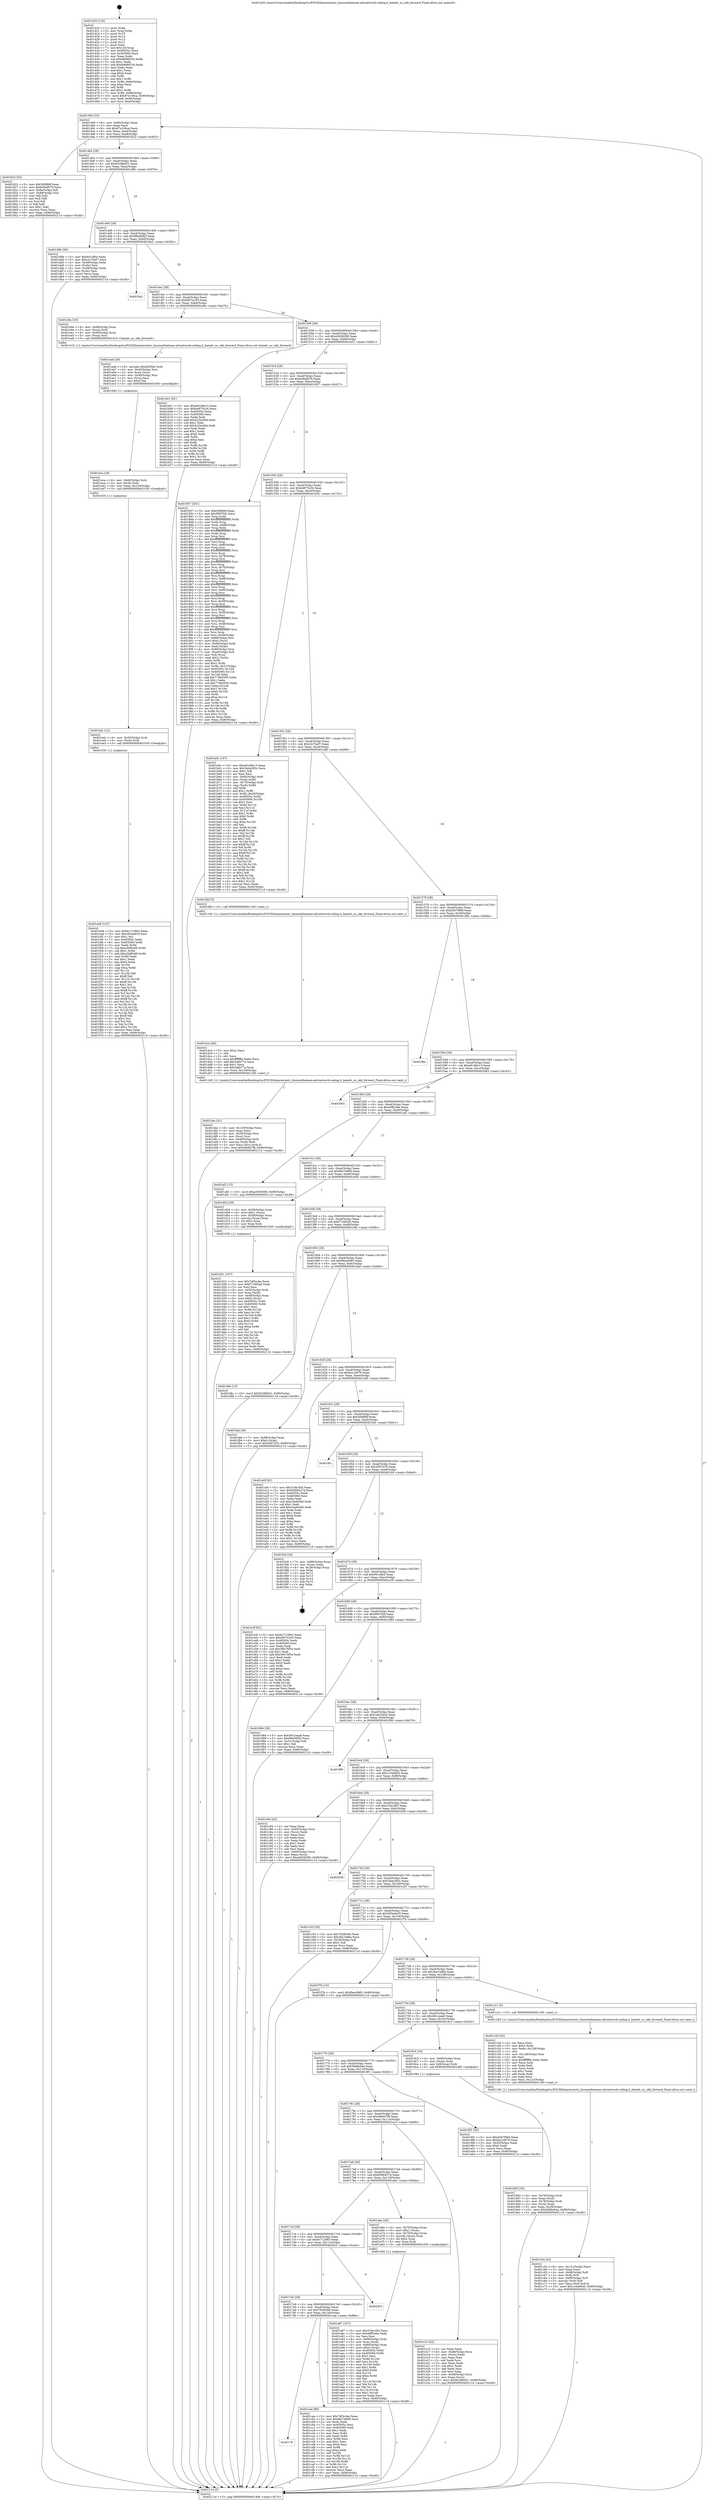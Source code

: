 digraph "0x401420" {
  label = "0x401420 (/mnt/c/Users/mathe/Desktop/tcc/POCII/binaries/extr_linuxnetbatman-advnetwork-coding.h_batadv_nc_skb_forward_Final-ollvm.out::main(0))"
  labelloc = "t"
  node[shape=record]

  Entry [label="",width=0.3,height=0.3,shape=circle,fillcolor=black,style=filled]
  "0x401494" [label="{
     0x401494 [32]\l
     | [instrs]\l
     &nbsp;&nbsp;0x401494 \<+6\>: mov -0x90(%rbp),%eax\l
     &nbsp;&nbsp;0x40149a \<+2\>: mov %eax,%ecx\l
     &nbsp;&nbsp;0x40149c \<+6\>: sub $0x87e10bca,%ecx\l
     &nbsp;&nbsp;0x4014a2 \<+6\>: mov %eax,-0xa4(%rbp)\l
     &nbsp;&nbsp;0x4014a8 \<+6\>: mov %ecx,-0xa8(%rbp)\l
     &nbsp;&nbsp;0x4014ae \<+6\>: je 0000000000401822 \<main+0x402\>\l
  }"]
  "0x401822" [label="{
     0x401822 [53]\l
     | [instrs]\l
     &nbsp;&nbsp;0x401822 \<+5\>: mov $0x30fd89f,%eax\l
     &nbsp;&nbsp;0x401827 \<+5\>: mov $0xb06af079,%ecx\l
     &nbsp;&nbsp;0x40182c \<+6\>: mov -0x8a(%rbp),%dl\l
     &nbsp;&nbsp;0x401832 \<+7\>: mov -0x89(%rbp),%sil\l
     &nbsp;&nbsp;0x401839 \<+3\>: mov %dl,%dil\l
     &nbsp;&nbsp;0x40183c \<+3\>: and %sil,%dil\l
     &nbsp;&nbsp;0x40183f \<+3\>: xor %sil,%dl\l
     &nbsp;&nbsp;0x401842 \<+3\>: or %dl,%dil\l
     &nbsp;&nbsp;0x401845 \<+4\>: test $0x1,%dil\l
     &nbsp;&nbsp;0x401849 \<+3\>: cmovne %ecx,%eax\l
     &nbsp;&nbsp;0x40184c \<+6\>: mov %eax,-0x90(%rbp)\l
     &nbsp;&nbsp;0x401852 \<+5\>: jmp 000000000040211d \<main+0xcfd\>\l
  }"]
  "0x4014b4" [label="{
     0x4014b4 [28]\l
     | [instrs]\l
     &nbsp;&nbsp;0x4014b4 \<+5\>: jmp 00000000004014b9 \<main+0x99\>\l
     &nbsp;&nbsp;0x4014b9 \<+6\>: mov -0xa4(%rbp),%eax\l
     &nbsp;&nbsp;0x4014bf \<+5\>: sub $0x92288d51,%eax\l
     &nbsp;&nbsp;0x4014c4 \<+6\>: mov %eax,-0xac(%rbp)\l
     &nbsp;&nbsp;0x4014ca \<+6\>: je 0000000000401d9b \<main+0x97b\>\l
  }"]
  "0x40211d" [label="{
     0x40211d [5]\l
     | [instrs]\l
     &nbsp;&nbsp;0x40211d \<+5\>: jmp 0000000000401494 \<main+0x74\>\l
  }"]
  "0x401420" [label="{
     0x401420 [116]\l
     | [instrs]\l
     &nbsp;&nbsp;0x401420 \<+1\>: push %rbp\l
     &nbsp;&nbsp;0x401421 \<+3\>: mov %rsp,%rbp\l
     &nbsp;&nbsp;0x401424 \<+2\>: push %r15\l
     &nbsp;&nbsp;0x401426 \<+2\>: push %r14\l
     &nbsp;&nbsp;0x401428 \<+2\>: push %r13\l
     &nbsp;&nbsp;0x40142a \<+2\>: push %r12\l
     &nbsp;&nbsp;0x40142c \<+1\>: push %rbx\l
     &nbsp;&nbsp;0x40142d \<+7\>: sub $0x128,%rsp\l
     &nbsp;&nbsp;0x401434 \<+7\>: mov 0x40505c,%eax\l
     &nbsp;&nbsp;0x40143b \<+7\>: mov 0x405060,%ecx\l
     &nbsp;&nbsp;0x401442 \<+2\>: mov %eax,%edx\l
     &nbsp;&nbsp;0x401444 \<+6\>: sub $0x94686534,%edx\l
     &nbsp;&nbsp;0x40144a \<+3\>: sub $0x1,%edx\l
     &nbsp;&nbsp;0x40144d \<+6\>: add $0x94686534,%edx\l
     &nbsp;&nbsp;0x401453 \<+3\>: imul %edx,%eax\l
     &nbsp;&nbsp;0x401456 \<+3\>: and $0x1,%eax\l
     &nbsp;&nbsp;0x401459 \<+3\>: cmp $0x0,%eax\l
     &nbsp;&nbsp;0x40145c \<+4\>: sete %r8b\l
     &nbsp;&nbsp;0x401460 \<+4\>: and $0x1,%r8b\l
     &nbsp;&nbsp;0x401464 \<+7\>: mov %r8b,-0x8a(%rbp)\l
     &nbsp;&nbsp;0x40146b \<+3\>: cmp $0xa,%ecx\l
     &nbsp;&nbsp;0x40146e \<+4\>: setl %r8b\l
     &nbsp;&nbsp;0x401472 \<+4\>: and $0x1,%r8b\l
     &nbsp;&nbsp;0x401476 \<+7\>: mov %r8b,-0x89(%rbp)\l
     &nbsp;&nbsp;0x40147d \<+10\>: movl $0x87e10bca,-0x90(%rbp)\l
     &nbsp;&nbsp;0x401487 \<+6\>: mov %edi,-0x94(%rbp)\l
     &nbsp;&nbsp;0x40148d \<+7\>: mov %rsi,-0xa0(%rbp)\l
  }"]
  Exit [label="",width=0.3,height=0.3,shape=circle,fillcolor=black,style=filled,peripheries=2]
  "0x401d9b" [label="{
     0x401d9b [36]\l
     | [instrs]\l
     &nbsp;&nbsp;0x401d9b \<+5\>: mov $0x941dfb4,%eax\l
     &nbsp;&nbsp;0x401da0 \<+5\>: mov $0xc2c7bef7,%ecx\l
     &nbsp;&nbsp;0x401da5 \<+4\>: mov -0x48(%rbp),%rdx\l
     &nbsp;&nbsp;0x401da9 \<+2\>: mov (%rdx),%esi\l
     &nbsp;&nbsp;0x401dab \<+4\>: mov -0x58(%rbp),%rdx\l
     &nbsp;&nbsp;0x401daf \<+2\>: cmp (%rdx),%esi\l
     &nbsp;&nbsp;0x401db1 \<+3\>: cmovl %ecx,%eax\l
     &nbsp;&nbsp;0x401db4 \<+6\>: mov %eax,-0x90(%rbp)\l
     &nbsp;&nbsp;0x401dba \<+5\>: jmp 000000000040211d \<main+0xcfd\>\l
  }"]
  "0x4014d0" [label="{
     0x4014d0 [28]\l
     | [instrs]\l
     &nbsp;&nbsp;0x4014d0 \<+5\>: jmp 00000000004014d5 \<main+0xb5\>\l
     &nbsp;&nbsp;0x4014d5 \<+6\>: mov -0xa4(%rbp),%eax\l
     &nbsp;&nbsp;0x4014db \<+5\>: sub $0x98e00fd3,%eax\l
     &nbsp;&nbsp;0x4014e0 \<+6\>: mov %eax,-0xb0(%rbp)\l
     &nbsp;&nbsp;0x4014e6 \<+6\>: je 00000000004019a2 \<main+0x582\>\l
  }"]
  "0x401ee8" [label="{
     0x401ee8 [147]\l
     | [instrs]\l
     &nbsp;&nbsp;0x401ee8 \<+5\>: mov $0x6c712863,%eax\l
     &nbsp;&nbsp;0x401eed \<+5\>: mov $0x363ade35,%esi\l
     &nbsp;&nbsp;0x401ef2 \<+2\>: mov $0x1,%cl\l
     &nbsp;&nbsp;0x401ef4 \<+7\>: mov 0x40505c,%edx\l
     &nbsp;&nbsp;0x401efb \<+8\>: mov 0x405060,%r8d\l
     &nbsp;&nbsp;0x401f03 \<+3\>: mov %edx,%r9d\l
     &nbsp;&nbsp;0x401f06 \<+7\>: sub $0xa5bf6c66,%r9d\l
     &nbsp;&nbsp;0x401f0d \<+4\>: sub $0x1,%r9d\l
     &nbsp;&nbsp;0x401f11 \<+7\>: add $0xa5bf6c66,%r9d\l
     &nbsp;&nbsp;0x401f18 \<+4\>: imul %r9d,%edx\l
     &nbsp;&nbsp;0x401f1c \<+3\>: and $0x1,%edx\l
     &nbsp;&nbsp;0x401f1f \<+3\>: cmp $0x0,%edx\l
     &nbsp;&nbsp;0x401f22 \<+4\>: sete %r10b\l
     &nbsp;&nbsp;0x401f26 \<+4\>: cmp $0xa,%r8d\l
     &nbsp;&nbsp;0x401f2a \<+4\>: setl %r11b\l
     &nbsp;&nbsp;0x401f2e \<+3\>: mov %r10b,%bl\l
     &nbsp;&nbsp;0x401f31 \<+3\>: xor $0xff,%bl\l
     &nbsp;&nbsp;0x401f34 \<+3\>: mov %r11b,%r14b\l
     &nbsp;&nbsp;0x401f37 \<+4\>: xor $0xff,%r14b\l
     &nbsp;&nbsp;0x401f3b \<+3\>: xor $0x1,%cl\l
     &nbsp;&nbsp;0x401f3e \<+3\>: mov %bl,%r15b\l
     &nbsp;&nbsp;0x401f41 \<+4\>: and $0xff,%r15b\l
     &nbsp;&nbsp;0x401f45 \<+3\>: and %cl,%r10b\l
     &nbsp;&nbsp;0x401f48 \<+3\>: mov %r14b,%r12b\l
     &nbsp;&nbsp;0x401f4b \<+4\>: and $0xff,%r12b\l
     &nbsp;&nbsp;0x401f4f \<+3\>: and %cl,%r11b\l
     &nbsp;&nbsp;0x401f52 \<+3\>: or %r10b,%r15b\l
     &nbsp;&nbsp;0x401f55 \<+3\>: or %r11b,%r12b\l
     &nbsp;&nbsp;0x401f58 \<+3\>: xor %r12b,%r15b\l
     &nbsp;&nbsp;0x401f5b \<+3\>: or %r14b,%bl\l
     &nbsp;&nbsp;0x401f5e \<+3\>: xor $0xff,%bl\l
     &nbsp;&nbsp;0x401f61 \<+3\>: or $0x1,%cl\l
     &nbsp;&nbsp;0x401f64 \<+2\>: and %cl,%bl\l
     &nbsp;&nbsp;0x401f66 \<+3\>: or %bl,%r15b\l
     &nbsp;&nbsp;0x401f69 \<+4\>: test $0x1,%r15b\l
     &nbsp;&nbsp;0x401f6d \<+3\>: cmovne %esi,%eax\l
     &nbsp;&nbsp;0x401f70 \<+6\>: mov %eax,-0x90(%rbp)\l
     &nbsp;&nbsp;0x401f76 \<+5\>: jmp 000000000040211d \<main+0xcfd\>\l
  }"]
  "0x4019a2" [label="{
     0x4019a2\l
  }", style=dashed]
  "0x4014ec" [label="{
     0x4014ec [28]\l
     | [instrs]\l
     &nbsp;&nbsp;0x4014ec \<+5\>: jmp 00000000004014f1 \<main+0xd1\>\l
     &nbsp;&nbsp;0x4014f1 \<+6\>: mov -0xa4(%rbp),%eax\l
     &nbsp;&nbsp;0x4014f7 \<+5\>: sub $0x9f07a193,%eax\l
     &nbsp;&nbsp;0x4014fc \<+6\>: mov %eax,-0xb4(%rbp)\l
     &nbsp;&nbsp;0x401502 \<+6\>: je 0000000000401e9a \<main+0xa7a\>\l
  }"]
  "0x401edc" [label="{
     0x401edc [12]\l
     | [instrs]\l
     &nbsp;&nbsp;0x401edc \<+4\>: mov -0x50(%rbp),%rdi\l
     &nbsp;&nbsp;0x401ee0 \<+3\>: mov (%rdi),%rdi\l
     &nbsp;&nbsp;0x401ee3 \<+5\>: call 0000000000401030 \<free@plt\>\l
     | [calls]\l
     &nbsp;&nbsp;0x401030 \{1\} (unknown)\l
  }"]
  "0x401e9a" [label="{
     0x401e9a [19]\l
     | [instrs]\l
     &nbsp;&nbsp;0x401e9a \<+4\>: mov -0x68(%rbp),%rax\l
     &nbsp;&nbsp;0x401e9e \<+3\>: mov (%rax),%rdi\l
     &nbsp;&nbsp;0x401ea1 \<+4\>: mov -0x50(%rbp),%rax\l
     &nbsp;&nbsp;0x401ea5 \<+3\>: mov (%rax),%rsi\l
     &nbsp;&nbsp;0x401ea8 \<+5\>: call 0000000000401410 \<batadv_nc_skb_forward\>\l
     | [calls]\l
     &nbsp;&nbsp;0x401410 \{1\} (/mnt/c/Users/mathe/Desktop/tcc/POCII/binaries/extr_linuxnetbatman-advnetwork-coding.h_batadv_nc_skb_forward_Final-ollvm.out::batadv_nc_skb_forward)\l
  }"]
  "0x401508" [label="{
     0x401508 [28]\l
     | [instrs]\l
     &nbsp;&nbsp;0x401508 \<+5\>: jmp 000000000040150d \<main+0xed\>\l
     &nbsp;&nbsp;0x40150d \<+6\>: mov -0xa4(%rbp),%eax\l
     &nbsp;&nbsp;0x401513 \<+5\>: sub $0xa5838369,%eax\l
     &nbsp;&nbsp;0x401518 \<+6\>: mov %eax,-0xb8(%rbp)\l
     &nbsp;&nbsp;0x40151e \<+6\>: je 0000000000401b01 \<main+0x6e1\>\l
  }"]
  "0x401eca" [label="{
     0x401eca [18]\l
     | [instrs]\l
     &nbsp;&nbsp;0x401eca \<+4\>: mov -0x68(%rbp),%rdi\l
     &nbsp;&nbsp;0x401ece \<+3\>: mov (%rdi),%rdi\l
     &nbsp;&nbsp;0x401ed1 \<+6\>: mov %eax,-0x134(%rbp)\l
     &nbsp;&nbsp;0x401ed7 \<+5\>: call 0000000000401030 \<free@plt\>\l
     | [calls]\l
     &nbsp;&nbsp;0x401030 \{1\} (unknown)\l
  }"]
  "0x401b01" [label="{
     0x401b01 [91]\l
     | [instrs]\l
     &nbsp;&nbsp;0x401b01 \<+5\>: mov $0xe81d9e13,%eax\l
     &nbsp;&nbsp;0x401b06 \<+5\>: mov $0xb4875c34,%ecx\l
     &nbsp;&nbsp;0x401b0b \<+7\>: mov 0x40505c,%edx\l
     &nbsp;&nbsp;0x401b12 \<+7\>: mov 0x405060,%esi\l
     &nbsp;&nbsp;0x401b19 \<+2\>: mov %edx,%edi\l
     &nbsp;&nbsp;0x401b1b \<+6\>: add $0x422bc40d,%edi\l
     &nbsp;&nbsp;0x401b21 \<+3\>: sub $0x1,%edi\l
     &nbsp;&nbsp;0x401b24 \<+6\>: sub $0x422bc40d,%edi\l
     &nbsp;&nbsp;0x401b2a \<+3\>: imul %edi,%edx\l
     &nbsp;&nbsp;0x401b2d \<+3\>: and $0x1,%edx\l
     &nbsp;&nbsp;0x401b30 \<+3\>: cmp $0x0,%edx\l
     &nbsp;&nbsp;0x401b33 \<+4\>: sete %r8b\l
     &nbsp;&nbsp;0x401b37 \<+3\>: cmp $0xa,%esi\l
     &nbsp;&nbsp;0x401b3a \<+4\>: setl %r9b\l
     &nbsp;&nbsp;0x401b3e \<+3\>: mov %r8b,%r10b\l
     &nbsp;&nbsp;0x401b41 \<+3\>: and %r9b,%r10b\l
     &nbsp;&nbsp;0x401b44 \<+3\>: xor %r9b,%r8b\l
     &nbsp;&nbsp;0x401b47 \<+3\>: or %r8b,%r10b\l
     &nbsp;&nbsp;0x401b4a \<+4\>: test $0x1,%r10b\l
     &nbsp;&nbsp;0x401b4e \<+3\>: cmovne %ecx,%eax\l
     &nbsp;&nbsp;0x401b51 \<+6\>: mov %eax,-0x90(%rbp)\l
     &nbsp;&nbsp;0x401b57 \<+5\>: jmp 000000000040211d \<main+0xcfd\>\l
  }"]
  "0x401524" [label="{
     0x401524 [28]\l
     | [instrs]\l
     &nbsp;&nbsp;0x401524 \<+5\>: jmp 0000000000401529 \<main+0x109\>\l
     &nbsp;&nbsp;0x401529 \<+6\>: mov -0xa4(%rbp),%eax\l
     &nbsp;&nbsp;0x40152f \<+5\>: sub $0xb06af079,%eax\l
     &nbsp;&nbsp;0x401534 \<+6\>: mov %eax,-0xbc(%rbp)\l
     &nbsp;&nbsp;0x40153a \<+6\>: je 0000000000401857 \<main+0x437\>\l
  }"]
  "0x401ead" [label="{
     0x401ead [29]\l
     | [instrs]\l
     &nbsp;&nbsp;0x401ead \<+10\>: movabs $0x4030b6,%rdi\l
     &nbsp;&nbsp;0x401eb7 \<+4\>: mov -0x40(%rbp),%rsi\l
     &nbsp;&nbsp;0x401ebb \<+2\>: mov %eax,(%rsi)\l
     &nbsp;&nbsp;0x401ebd \<+4\>: mov -0x40(%rbp),%rsi\l
     &nbsp;&nbsp;0x401ec1 \<+2\>: mov (%rsi),%esi\l
     &nbsp;&nbsp;0x401ec3 \<+2\>: mov $0x0,%al\l
     &nbsp;&nbsp;0x401ec5 \<+5\>: call 0000000000401040 \<printf@plt\>\l
     | [calls]\l
     &nbsp;&nbsp;0x401040 \{1\} (unknown)\l
  }"]
  "0x401857" [label="{
     0x401857 [301]\l
     | [instrs]\l
     &nbsp;&nbsp;0x401857 \<+5\>: mov $0x30fd89f,%eax\l
     &nbsp;&nbsp;0x40185c \<+5\>: mov $0x9997f2b,%ecx\l
     &nbsp;&nbsp;0x401861 \<+3\>: mov %rsp,%rdx\l
     &nbsp;&nbsp;0x401864 \<+4\>: add $0xfffffffffffffff0,%rdx\l
     &nbsp;&nbsp;0x401868 \<+3\>: mov %rdx,%rsp\l
     &nbsp;&nbsp;0x40186b \<+7\>: mov %rdx,-0x88(%rbp)\l
     &nbsp;&nbsp;0x401872 \<+3\>: mov %rsp,%rdx\l
     &nbsp;&nbsp;0x401875 \<+4\>: add $0xfffffffffffffff0,%rdx\l
     &nbsp;&nbsp;0x401879 \<+3\>: mov %rdx,%rsp\l
     &nbsp;&nbsp;0x40187c \<+3\>: mov %rsp,%rsi\l
     &nbsp;&nbsp;0x40187f \<+4\>: add $0xfffffffffffffff0,%rsi\l
     &nbsp;&nbsp;0x401883 \<+3\>: mov %rsi,%rsp\l
     &nbsp;&nbsp;0x401886 \<+4\>: mov %rsi,-0x80(%rbp)\l
     &nbsp;&nbsp;0x40188a \<+3\>: mov %rsp,%rsi\l
     &nbsp;&nbsp;0x40188d \<+4\>: add $0xfffffffffffffff0,%rsi\l
     &nbsp;&nbsp;0x401891 \<+3\>: mov %rsi,%rsp\l
     &nbsp;&nbsp;0x401894 \<+4\>: mov %rsi,-0x78(%rbp)\l
     &nbsp;&nbsp;0x401898 \<+3\>: mov %rsp,%rsi\l
     &nbsp;&nbsp;0x40189b \<+4\>: add $0xfffffffffffffff0,%rsi\l
     &nbsp;&nbsp;0x40189f \<+3\>: mov %rsi,%rsp\l
     &nbsp;&nbsp;0x4018a2 \<+4\>: mov %rsi,-0x70(%rbp)\l
     &nbsp;&nbsp;0x4018a6 \<+3\>: mov %rsp,%rsi\l
     &nbsp;&nbsp;0x4018a9 \<+4\>: add $0xfffffffffffffff0,%rsi\l
     &nbsp;&nbsp;0x4018ad \<+3\>: mov %rsi,%rsp\l
     &nbsp;&nbsp;0x4018b0 \<+4\>: mov %rsi,-0x68(%rbp)\l
     &nbsp;&nbsp;0x4018b4 \<+3\>: mov %rsp,%rsi\l
     &nbsp;&nbsp;0x4018b7 \<+4\>: add $0xfffffffffffffff0,%rsi\l
     &nbsp;&nbsp;0x4018bb \<+3\>: mov %rsi,%rsp\l
     &nbsp;&nbsp;0x4018be \<+4\>: mov %rsi,-0x60(%rbp)\l
     &nbsp;&nbsp;0x4018c2 \<+3\>: mov %rsp,%rsi\l
     &nbsp;&nbsp;0x4018c5 \<+4\>: add $0xfffffffffffffff0,%rsi\l
     &nbsp;&nbsp;0x4018c9 \<+3\>: mov %rsi,%rsp\l
     &nbsp;&nbsp;0x4018cc \<+4\>: mov %rsi,-0x58(%rbp)\l
     &nbsp;&nbsp;0x4018d0 \<+3\>: mov %rsp,%rsi\l
     &nbsp;&nbsp;0x4018d3 \<+4\>: add $0xfffffffffffffff0,%rsi\l
     &nbsp;&nbsp;0x4018d7 \<+3\>: mov %rsi,%rsp\l
     &nbsp;&nbsp;0x4018da \<+4\>: mov %rsi,-0x50(%rbp)\l
     &nbsp;&nbsp;0x4018de \<+3\>: mov %rsp,%rsi\l
     &nbsp;&nbsp;0x4018e1 \<+4\>: add $0xfffffffffffffff0,%rsi\l
     &nbsp;&nbsp;0x4018e5 \<+3\>: mov %rsi,%rsp\l
     &nbsp;&nbsp;0x4018e8 \<+4\>: mov %rsi,-0x48(%rbp)\l
     &nbsp;&nbsp;0x4018ec \<+3\>: mov %rsp,%rsi\l
     &nbsp;&nbsp;0x4018ef \<+4\>: add $0xfffffffffffffff0,%rsi\l
     &nbsp;&nbsp;0x4018f3 \<+3\>: mov %rsi,%rsp\l
     &nbsp;&nbsp;0x4018f6 \<+4\>: mov %rsi,-0x40(%rbp)\l
     &nbsp;&nbsp;0x4018fa \<+7\>: mov -0x88(%rbp),%rsi\l
     &nbsp;&nbsp;0x401901 \<+6\>: movl $0x0,(%rsi)\l
     &nbsp;&nbsp;0x401907 \<+6\>: mov -0x94(%rbp),%edi\l
     &nbsp;&nbsp;0x40190d \<+2\>: mov %edi,(%rdx)\l
     &nbsp;&nbsp;0x40190f \<+4\>: mov -0x80(%rbp),%rsi\l
     &nbsp;&nbsp;0x401913 \<+7\>: mov -0xa0(%rbp),%r8\l
     &nbsp;&nbsp;0x40191a \<+3\>: mov %r8,(%rsi)\l
     &nbsp;&nbsp;0x40191d \<+3\>: cmpl $0x2,(%rdx)\l
     &nbsp;&nbsp;0x401920 \<+4\>: setne %r9b\l
     &nbsp;&nbsp;0x401924 \<+4\>: and $0x1,%r9b\l
     &nbsp;&nbsp;0x401928 \<+4\>: mov %r9b,-0x31(%rbp)\l
     &nbsp;&nbsp;0x40192c \<+8\>: mov 0x40505c,%r10d\l
     &nbsp;&nbsp;0x401934 \<+8\>: mov 0x405060,%r11d\l
     &nbsp;&nbsp;0x40193c \<+3\>: mov %r10d,%ebx\l
     &nbsp;&nbsp;0x40193f \<+6\>: add $0x774b0595,%ebx\l
     &nbsp;&nbsp;0x401945 \<+3\>: sub $0x1,%ebx\l
     &nbsp;&nbsp;0x401948 \<+6\>: sub $0x774b0595,%ebx\l
     &nbsp;&nbsp;0x40194e \<+4\>: imul %ebx,%r10d\l
     &nbsp;&nbsp;0x401952 \<+4\>: and $0x1,%r10d\l
     &nbsp;&nbsp;0x401956 \<+4\>: cmp $0x0,%r10d\l
     &nbsp;&nbsp;0x40195a \<+4\>: sete %r9b\l
     &nbsp;&nbsp;0x40195e \<+4\>: cmp $0xa,%r11d\l
     &nbsp;&nbsp;0x401962 \<+4\>: setl %r14b\l
     &nbsp;&nbsp;0x401966 \<+3\>: mov %r9b,%r15b\l
     &nbsp;&nbsp;0x401969 \<+3\>: and %r14b,%r15b\l
     &nbsp;&nbsp;0x40196c \<+3\>: xor %r14b,%r9b\l
     &nbsp;&nbsp;0x40196f \<+3\>: or %r9b,%r15b\l
     &nbsp;&nbsp;0x401972 \<+4\>: test $0x1,%r15b\l
     &nbsp;&nbsp;0x401976 \<+3\>: cmovne %ecx,%eax\l
     &nbsp;&nbsp;0x401979 \<+6\>: mov %eax,-0x90(%rbp)\l
     &nbsp;&nbsp;0x40197f \<+5\>: jmp 000000000040211d \<main+0xcfd\>\l
  }"]
  "0x401540" [label="{
     0x401540 [28]\l
     | [instrs]\l
     &nbsp;&nbsp;0x401540 \<+5\>: jmp 0000000000401545 \<main+0x125\>\l
     &nbsp;&nbsp;0x401545 \<+6\>: mov -0xa4(%rbp),%eax\l
     &nbsp;&nbsp;0x40154b \<+5\>: sub $0xb4875c34,%eax\l
     &nbsp;&nbsp;0x401550 \<+6\>: mov %eax,-0xc0(%rbp)\l
     &nbsp;&nbsp;0x401556 \<+6\>: je 0000000000401b5c \<main+0x73c\>\l
  }"]
  "0x401dec" [label="{
     0x401dec [41]\l
     | [instrs]\l
     &nbsp;&nbsp;0x401dec \<+6\>: mov -0x130(%rbp),%ecx\l
     &nbsp;&nbsp;0x401df2 \<+3\>: imul %eax,%ecx\l
     &nbsp;&nbsp;0x401df5 \<+4\>: mov -0x50(%rbp),%rsi\l
     &nbsp;&nbsp;0x401df9 \<+3\>: mov (%rsi),%rsi\l
     &nbsp;&nbsp;0x401dfc \<+4\>: mov -0x48(%rbp),%rdi\l
     &nbsp;&nbsp;0x401e00 \<+3\>: movslq (%rdi),%rdi\l
     &nbsp;&nbsp;0x401e03 \<+3\>: mov %ecx,(%rsi,%rdi,4)\l
     &nbsp;&nbsp;0x401e06 \<+10\>: movl $0x5fe947f8,-0x90(%rbp)\l
     &nbsp;&nbsp;0x401e10 \<+5\>: jmp 000000000040211d \<main+0xcfd\>\l
  }"]
  "0x401dc4" [label="{
     0x401dc4 [40]\l
     | [instrs]\l
     &nbsp;&nbsp;0x401dc4 \<+5\>: mov $0x2,%ecx\l
     &nbsp;&nbsp;0x401dc9 \<+1\>: cltd\l
     &nbsp;&nbsp;0x401dca \<+2\>: idiv %ecx\l
     &nbsp;&nbsp;0x401dcc \<+6\>: imul $0xfffffffe,%edx,%ecx\l
     &nbsp;&nbsp;0x401dd2 \<+6\>: add $0x3abb77a,%ecx\l
     &nbsp;&nbsp;0x401dd8 \<+3\>: add $0x1,%ecx\l
     &nbsp;&nbsp;0x401ddb \<+6\>: sub $0x3abb77a,%ecx\l
     &nbsp;&nbsp;0x401de1 \<+6\>: mov %ecx,-0x130(%rbp)\l
     &nbsp;&nbsp;0x401de7 \<+5\>: call 0000000000401160 \<next_i\>\l
     | [calls]\l
     &nbsp;&nbsp;0x401160 \{1\} (/mnt/c/Users/mathe/Desktop/tcc/POCII/binaries/extr_linuxnetbatman-advnetwork-coding.h_batadv_nc_skb_forward_Final-ollvm.out::next_i)\l
  }"]
  "0x401b5c" [label="{
     0x401b5c [167]\l
     | [instrs]\l
     &nbsp;&nbsp;0x401b5c \<+5\>: mov $0xe81d9e13,%eax\l
     &nbsp;&nbsp;0x401b61 \<+5\>: mov $0x34da393c,%ecx\l
     &nbsp;&nbsp;0x401b66 \<+2\>: mov $0x1,%dl\l
     &nbsp;&nbsp;0x401b68 \<+2\>: xor %esi,%esi\l
     &nbsp;&nbsp;0x401b6a \<+4\>: mov -0x60(%rbp),%rdi\l
     &nbsp;&nbsp;0x401b6e \<+3\>: mov (%rdi),%r8d\l
     &nbsp;&nbsp;0x401b71 \<+4\>: mov -0x70(%rbp),%rdi\l
     &nbsp;&nbsp;0x401b75 \<+3\>: cmp (%rdi),%r8d\l
     &nbsp;&nbsp;0x401b78 \<+4\>: setl %r9b\l
     &nbsp;&nbsp;0x401b7c \<+4\>: and $0x1,%r9b\l
     &nbsp;&nbsp;0x401b80 \<+4\>: mov %r9b,-0x29(%rbp)\l
     &nbsp;&nbsp;0x401b84 \<+8\>: mov 0x40505c,%r8d\l
     &nbsp;&nbsp;0x401b8c \<+8\>: mov 0x405060,%r10d\l
     &nbsp;&nbsp;0x401b94 \<+3\>: sub $0x1,%esi\l
     &nbsp;&nbsp;0x401b97 \<+3\>: mov %r8d,%r11d\l
     &nbsp;&nbsp;0x401b9a \<+3\>: add %esi,%r11d\l
     &nbsp;&nbsp;0x401b9d \<+4\>: imul %r11d,%r8d\l
     &nbsp;&nbsp;0x401ba1 \<+4\>: and $0x1,%r8d\l
     &nbsp;&nbsp;0x401ba5 \<+4\>: cmp $0x0,%r8d\l
     &nbsp;&nbsp;0x401ba9 \<+4\>: sete %r9b\l
     &nbsp;&nbsp;0x401bad \<+4\>: cmp $0xa,%r10d\l
     &nbsp;&nbsp;0x401bb1 \<+3\>: setl %bl\l
     &nbsp;&nbsp;0x401bb4 \<+3\>: mov %r9b,%r14b\l
     &nbsp;&nbsp;0x401bb7 \<+4\>: xor $0xff,%r14b\l
     &nbsp;&nbsp;0x401bbb \<+3\>: mov %bl,%r15b\l
     &nbsp;&nbsp;0x401bbe \<+4\>: xor $0xff,%r15b\l
     &nbsp;&nbsp;0x401bc2 \<+3\>: xor $0x1,%dl\l
     &nbsp;&nbsp;0x401bc5 \<+3\>: mov %r14b,%r12b\l
     &nbsp;&nbsp;0x401bc8 \<+4\>: and $0xff,%r12b\l
     &nbsp;&nbsp;0x401bcc \<+3\>: and %dl,%r9b\l
     &nbsp;&nbsp;0x401bcf \<+3\>: mov %r15b,%r13b\l
     &nbsp;&nbsp;0x401bd2 \<+4\>: and $0xff,%r13b\l
     &nbsp;&nbsp;0x401bd6 \<+2\>: and %dl,%bl\l
     &nbsp;&nbsp;0x401bd8 \<+3\>: or %r9b,%r12b\l
     &nbsp;&nbsp;0x401bdb \<+3\>: or %bl,%r13b\l
     &nbsp;&nbsp;0x401bde \<+3\>: xor %r13b,%r12b\l
     &nbsp;&nbsp;0x401be1 \<+3\>: or %r15b,%r14b\l
     &nbsp;&nbsp;0x401be4 \<+4\>: xor $0xff,%r14b\l
     &nbsp;&nbsp;0x401be8 \<+3\>: or $0x1,%dl\l
     &nbsp;&nbsp;0x401beb \<+3\>: and %dl,%r14b\l
     &nbsp;&nbsp;0x401bee \<+3\>: or %r14b,%r12b\l
     &nbsp;&nbsp;0x401bf1 \<+4\>: test $0x1,%r12b\l
     &nbsp;&nbsp;0x401bf5 \<+3\>: cmovne %ecx,%eax\l
     &nbsp;&nbsp;0x401bf8 \<+6\>: mov %eax,-0x90(%rbp)\l
     &nbsp;&nbsp;0x401bfe \<+5\>: jmp 000000000040211d \<main+0xcfd\>\l
  }"]
  "0x40155c" [label="{
     0x40155c [28]\l
     | [instrs]\l
     &nbsp;&nbsp;0x40155c \<+5\>: jmp 0000000000401561 \<main+0x141\>\l
     &nbsp;&nbsp;0x401561 \<+6\>: mov -0xa4(%rbp),%eax\l
     &nbsp;&nbsp;0x401567 \<+5\>: sub $0xc2c7bef7,%eax\l
     &nbsp;&nbsp;0x40156c \<+6\>: mov %eax,-0xc4(%rbp)\l
     &nbsp;&nbsp;0x401572 \<+6\>: je 0000000000401dbf \<main+0x99f\>\l
  }"]
  "0x401d21" [label="{
     0x401d21 [107]\l
     | [instrs]\l
     &nbsp;&nbsp;0x401d21 \<+5\>: mov $0x7df3ccba,%ecx\l
     &nbsp;&nbsp;0x401d26 \<+5\>: mov $0xf71065a0,%edx\l
     &nbsp;&nbsp;0x401d2b \<+2\>: xor %esi,%esi\l
     &nbsp;&nbsp;0x401d2d \<+4\>: mov -0x50(%rbp),%rdi\l
     &nbsp;&nbsp;0x401d31 \<+3\>: mov %rax,(%rdi)\l
     &nbsp;&nbsp;0x401d34 \<+4\>: mov -0x48(%rbp),%rax\l
     &nbsp;&nbsp;0x401d38 \<+6\>: movl $0x0,(%rax)\l
     &nbsp;&nbsp;0x401d3e \<+8\>: mov 0x40505c,%r8d\l
     &nbsp;&nbsp;0x401d46 \<+8\>: mov 0x405060,%r9d\l
     &nbsp;&nbsp;0x401d4e \<+3\>: sub $0x1,%esi\l
     &nbsp;&nbsp;0x401d51 \<+3\>: mov %r8d,%r10d\l
     &nbsp;&nbsp;0x401d54 \<+3\>: add %esi,%r10d\l
     &nbsp;&nbsp;0x401d57 \<+4\>: imul %r10d,%r8d\l
     &nbsp;&nbsp;0x401d5b \<+4\>: and $0x1,%r8d\l
     &nbsp;&nbsp;0x401d5f \<+4\>: cmp $0x0,%r8d\l
     &nbsp;&nbsp;0x401d63 \<+4\>: sete %r11b\l
     &nbsp;&nbsp;0x401d67 \<+4\>: cmp $0xa,%r9d\l
     &nbsp;&nbsp;0x401d6b \<+3\>: setl %bl\l
     &nbsp;&nbsp;0x401d6e \<+3\>: mov %r11b,%r14b\l
     &nbsp;&nbsp;0x401d71 \<+3\>: and %bl,%r14b\l
     &nbsp;&nbsp;0x401d74 \<+3\>: xor %bl,%r11b\l
     &nbsp;&nbsp;0x401d77 \<+3\>: or %r11b,%r14b\l
     &nbsp;&nbsp;0x401d7a \<+4\>: test $0x1,%r14b\l
     &nbsp;&nbsp;0x401d7e \<+3\>: cmovne %edx,%ecx\l
     &nbsp;&nbsp;0x401d81 \<+6\>: mov %ecx,-0x90(%rbp)\l
     &nbsp;&nbsp;0x401d87 \<+5\>: jmp 000000000040211d \<main+0xcfd\>\l
  }"]
  "0x401dbf" [label="{
     0x401dbf [5]\l
     | [instrs]\l
     &nbsp;&nbsp;0x401dbf \<+5\>: call 0000000000401160 \<next_i\>\l
     | [calls]\l
     &nbsp;&nbsp;0x401160 \{1\} (/mnt/c/Users/mathe/Desktop/tcc/POCII/binaries/extr_linuxnetbatman-advnetwork-coding.h_batadv_nc_skb_forward_Final-ollvm.out::next_i)\l
  }"]
  "0x401578" [label="{
     0x401578 [28]\l
     | [instrs]\l
     &nbsp;&nbsp;0x401578 \<+5\>: jmp 000000000040157d \<main+0x15d\>\l
     &nbsp;&nbsp;0x40157d \<+6\>: mov -0xa4(%rbp),%eax\l
     &nbsp;&nbsp;0x401583 \<+5\>: sub $0xd3b7f9b8,%eax\l
     &nbsp;&nbsp;0x401588 \<+6\>: mov %eax,-0xc8(%rbp)\l
     &nbsp;&nbsp;0x40158e \<+6\>: je 0000000000401f8a \<main+0xb6a\>\l
  }"]
  "0x4017fc" [label="{
     0x4017fc\l
  }", style=dashed]
  "0x401f8a" [label="{
     0x401f8a\l
  }", style=dashed]
  "0x401594" [label="{
     0x401594 [28]\l
     | [instrs]\l
     &nbsp;&nbsp;0x401594 \<+5\>: jmp 0000000000401599 \<main+0x179\>\l
     &nbsp;&nbsp;0x401599 \<+6\>: mov -0xa4(%rbp),%eax\l
     &nbsp;&nbsp;0x40159f \<+5\>: sub $0xe81d9e13,%eax\l
     &nbsp;&nbsp;0x4015a4 \<+6\>: mov %eax,-0xcc(%rbp)\l
     &nbsp;&nbsp;0x4015aa \<+6\>: je 0000000000402063 \<main+0xc43\>\l
  }"]
  "0x401cae" [label="{
     0x401cae [86]\l
     | [instrs]\l
     &nbsp;&nbsp;0x401cae \<+5\>: mov $0x7df3ccba,%eax\l
     &nbsp;&nbsp;0x401cb3 \<+5\>: mov $0xf6e74999,%ecx\l
     &nbsp;&nbsp;0x401cb8 \<+2\>: xor %edx,%edx\l
     &nbsp;&nbsp;0x401cba \<+7\>: mov 0x40505c,%esi\l
     &nbsp;&nbsp;0x401cc1 \<+7\>: mov 0x405060,%edi\l
     &nbsp;&nbsp;0x401cc8 \<+3\>: sub $0x1,%edx\l
     &nbsp;&nbsp;0x401ccb \<+3\>: mov %esi,%r8d\l
     &nbsp;&nbsp;0x401cce \<+3\>: add %edx,%r8d\l
     &nbsp;&nbsp;0x401cd1 \<+4\>: imul %r8d,%esi\l
     &nbsp;&nbsp;0x401cd5 \<+3\>: and $0x1,%esi\l
     &nbsp;&nbsp;0x401cd8 \<+3\>: cmp $0x0,%esi\l
     &nbsp;&nbsp;0x401cdb \<+4\>: sete %r9b\l
     &nbsp;&nbsp;0x401cdf \<+3\>: cmp $0xa,%edi\l
     &nbsp;&nbsp;0x401ce2 \<+4\>: setl %r10b\l
     &nbsp;&nbsp;0x401ce6 \<+3\>: mov %r9b,%r11b\l
     &nbsp;&nbsp;0x401ce9 \<+3\>: and %r10b,%r11b\l
     &nbsp;&nbsp;0x401cec \<+3\>: xor %r10b,%r9b\l
     &nbsp;&nbsp;0x401cef \<+3\>: or %r9b,%r11b\l
     &nbsp;&nbsp;0x401cf2 \<+4\>: test $0x1,%r11b\l
     &nbsp;&nbsp;0x401cf6 \<+3\>: cmovne %ecx,%eax\l
     &nbsp;&nbsp;0x401cf9 \<+6\>: mov %eax,-0x90(%rbp)\l
     &nbsp;&nbsp;0x401cff \<+5\>: jmp 000000000040211d \<main+0xcfd\>\l
  }"]
  "0x402063" [label="{
     0x402063\l
  }", style=dashed]
  "0x4015b0" [label="{
     0x4015b0 [28]\l
     | [instrs]\l
     &nbsp;&nbsp;0x4015b0 \<+5\>: jmp 00000000004015b5 \<main+0x195\>\l
     &nbsp;&nbsp;0x4015b5 \<+6\>: mov -0xa4(%rbp),%eax\l
     &nbsp;&nbsp;0x4015bb \<+5\>: sub $0xe8ff1e6e,%eax\l
     &nbsp;&nbsp;0x4015c0 \<+6\>: mov %eax,-0xd0(%rbp)\l
     &nbsp;&nbsp;0x4015c6 \<+6\>: je 0000000000401af2 \<main+0x6d2\>\l
  }"]
  "0x4017e0" [label="{
     0x4017e0 [28]\l
     | [instrs]\l
     &nbsp;&nbsp;0x4017e0 \<+5\>: jmp 00000000004017e5 \<main+0x3c5\>\l
     &nbsp;&nbsp;0x4017e5 \<+6\>: mov -0xa4(%rbp),%eax\l
     &nbsp;&nbsp;0x4017eb \<+5\>: sub $0x762f0c66,%eax\l
     &nbsp;&nbsp;0x4017f0 \<+6\>: mov %eax,-0x120(%rbp)\l
     &nbsp;&nbsp;0x4017f6 \<+6\>: je 0000000000401cae \<main+0x88e\>\l
  }"]
  "0x401af2" [label="{
     0x401af2 [15]\l
     | [instrs]\l
     &nbsp;&nbsp;0x401af2 \<+10\>: movl $0xa5838369,-0x90(%rbp)\l
     &nbsp;&nbsp;0x401afc \<+5\>: jmp 000000000040211d \<main+0xcfd\>\l
  }"]
  "0x4015cc" [label="{
     0x4015cc [28]\l
     | [instrs]\l
     &nbsp;&nbsp;0x4015cc \<+5\>: jmp 00000000004015d1 \<main+0x1b1\>\l
     &nbsp;&nbsp;0x4015d1 \<+6\>: mov -0xa4(%rbp),%eax\l
     &nbsp;&nbsp;0x4015d7 \<+5\>: sub $0xf6e74999,%eax\l
     &nbsp;&nbsp;0x4015dc \<+6\>: mov %eax,-0xd4(%rbp)\l
     &nbsp;&nbsp;0x4015e2 \<+6\>: je 0000000000401d04 \<main+0x8e4\>\l
  }"]
  "0x4020c5" [label="{
     0x4020c5\l
  }", style=dashed]
  "0x401d04" [label="{
     0x401d04 [29]\l
     | [instrs]\l
     &nbsp;&nbsp;0x401d04 \<+4\>: mov -0x58(%rbp),%rax\l
     &nbsp;&nbsp;0x401d08 \<+6\>: movl $0x1,(%rax)\l
     &nbsp;&nbsp;0x401d0e \<+4\>: mov -0x58(%rbp),%rax\l
     &nbsp;&nbsp;0x401d12 \<+3\>: movslq (%rax),%rax\l
     &nbsp;&nbsp;0x401d15 \<+4\>: shl $0x2,%rax\l
     &nbsp;&nbsp;0x401d19 \<+3\>: mov %rax,%rdi\l
     &nbsp;&nbsp;0x401d1c \<+5\>: call 0000000000401050 \<malloc@plt\>\l
     | [calls]\l
     &nbsp;&nbsp;0x401050 \{1\} (unknown)\l
  }"]
  "0x4015e8" [label="{
     0x4015e8 [28]\l
     | [instrs]\l
     &nbsp;&nbsp;0x4015e8 \<+5\>: jmp 00000000004015ed \<main+0x1cd\>\l
     &nbsp;&nbsp;0x4015ed \<+6\>: mov -0xa4(%rbp),%eax\l
     &nbsp;&nbsp;0x4015f3 \<+5\>: sub $0xf71065a0,%eax\l
     &nbsp;&nbsp;0x4015f8 \<+6\>: mov %eax,-0xd8(%rbp)\l
     &nbsp;&nbsp;0x4015fe \<+6\>: je 0000000000401d8c \<main+0x96c\>\l
  }"]
  "0x401c5a" [label="{
     0x401c5a [42]\l
     | [instrs]\l
     &nbsp;&nbsp;0x401c5a \<+6\>: mov -0x12c(%rbp),%ecx\l
     &nbsp;&nbsp;0x401c60 \<+3\>: imul %eax,%ecx\l
     &nbsp;&nbsp;0x401c63 \<+4\>: mov -0x68(%rbp),%r8\l
     &nbsp;&nbsp;0x401c67 \<+3\>: mov (%r8),%r8\l
     &nbsp;&nbsp;0x401c6a \<+4\>: mov -0x60(%rbp),%r9\l
     &nbsp;&nbsp;0x401c6e \<+3\>: movslq (%r9),%r9\l
     &nbsp;&nbsp;0x401c71 \<+4\>: mov %ecx,(%r8,%r9,4)\l
     &nbsp;&nbsp;0x401c75 \<+10\>: movl $0x1c5a90d3,-0x90(%rbp)\l
     &nbsp;&nbsp;0x401c7f \<+5\>: jmp 000000000040211d \<main+0xcfd\>\l
  }"]
  "0x401d8c" [label="{
     0x401d8c [15]\l
     | [instrs]\l
     &nbsp;&nbsp;0x401d8c \<+10\>: movl $0x92288d51,-0x90(%rbp)\l
     &nbsp;&nbsp;0x401d96 \<+5\>: jmp 000000000040211d \<main+0xcfd\>\l
  }"]
  "0x401604" [label="{
     0x401604 [28]\l
     | [instrs]\l
     &nbsp;&nbsp;0x401604 \<+5\>: jmp 0000000000401609 \<main+0x1e9\>\l
     &nbsp;&nbsp;0x401609 \<+6\>: mov -0xa4(%rbp),%eax\l
     &nbsp;&nbsp;0x40160f \<+5\>: sub $0xf9ea5885,%eax\l
     &nbsp;&nbsp;0x401614 \<+6\>: mov %eax,-0xdc(%rbp)\l
     &nbsp;&nbsp;0x40161a \<+6\>: je 0000000000401fad \<main+0xb8d\>\l
  }"]
  "0x401c26" [label="{
     0x401c26 [52]\l
     | [instrs]\l
     &nbsp;&nbsp;0x401c26 \<+2\>: xor %ecx,%ecx\l
     &nbsp;&nbsp;0x401c28 \<+5\>: mov $0x2,%edx\l
     &nbsp;&nbsp;0x401c2d \<+6\>: mov %edx,-0x128(%rbp)\l
     &nbsp;&nbsp;0x401c33 \<+1\>: cltd\l
     &nbsp;&nbsp;0x401c34 \<+6\>: mov -0x128(%rbp),%esi\l
     &nbsp;&nbsp;0x401c3a \<+2\>: idiv %esi\l
     &nbsp;&nbsp;0x401c3c \<+6\>: imul $0xfffffffe,%edx,%edx\l
     &nbsp;&nbsp;0x401c42 \<+2\>: mov %ecx,%edi\l
     &nbsp;&nbsp;0x401c44 \<+2\>: sub %edx,%edi\l
     &nbsp;&nbsp;0x401c46 \<+2\>: mov %ecx,%edx\l
     &nbsp;&nbsp;0x401c48 \<+3\>: sub $0x1,%edx\l
     &nbsp;&nbsp;0x401c4b \<+2\>: add %edx,%edi\l
     &nbsp;&nbsp;0x401c4d \<+2\>: sub %edi,%ecx\l
     &nbsp;&nbsp;0x401c4f \<+6\>: mov %ecx,-0x12c(%rbp)\l
     &nbsp;&nbsp;0x401c55 \<+5\>: call 0000000000401160 \<next_i\>\l
     | [calls]\l
     &nbsp;&nbsp;0x401160 \{1\} (/mnt/c/Users/mathe/Desktop/tcc/POCII/binaries/extr_linuxnetbatman-advnetwork-coding.h_batadv_nc_skb_forward_Final-ollvm.out::next_i)\l
  }"]
  "0x401fad" [label="{
     0x401fad [28]\l
     | [instrs]\l
     &nbsp;&nbsp;0x401fad \<+7\>: mov -0x88(%rbp),%rax\l
     &nbsp;&nbsp;0x401fb4 \<+6\>: movl $0x0,(%rax)\l
     &nbsp;&nbsp;0x401fba \<+10\>: movl $0x4567d35,-0x90(%rbp)\l
     &nbsp;&nbsp;0x401fc4 \<+5\>: jmp 000000000040211d \<main+0xcfd\>\l
  }"]
  "0x401620" [label="{
     0x401620 [28]\l
     | [instrs]\l
     &nbsp;&nbsp;0x401620 \<+5\>: jmp 0000000000401625 \<main+0x205\>\l
     &nbsp;&nbsp;0x401625 \<+6\>: mov -0xa4(%rbp),%eax\l
     &nbsp;&nbsp;0x40162b \<+5\>: sub $0xfce1d979,%eax\l
     &nbsp;&nbsp;0x401630 \<+6\>: mov %eax,-0xe0(%rbp)\l
     &nbsp;&nbsp;0x401636 \<+6\>: je 0000000000401a0f \<main+0x5ef\>\l
  }"]
  "0x401a87" [label="{
     0x401a87 [107]\l
     | [instrs]\l
     &nbsp;&nbsp;0x401a87 \<+5\>: mov $0x31fec3b5,%ecx\l
     &nbsp;&nbsp;0x401a8c \<+5\>: mov $0xe8ff1e6e,%edx\l
     &nbsp;&nbsp;0x401a91 \<+2\>: xor %esi,%esi\l
     &nbsp;&nbsp;0x401a93 \<+4\>: mov -0x68(%rbp),%rdi\l
     &nbsp;&nbsp;0x401a97 \<+3\>: mov %rax,(%rdi)\l
     &nbsp;&nbsp;0x401a9a \<+4\>: mov -0x60(%rbp),%rax\l
     &nbsp;&nbsp;0x401a9e \<+6\>: movl $0x0,(%rax)\l
     &nbsp;&nbsp;0x401aa4 \<+8\>: mov 0x40505c,%r8d\l
     &nbsp;&nbsp;0x401aac \<+8\>: mov 0x405060,%r9d\l
     &nbsp;&nbsp;0x401ab4 \<+3\>: sub $0x1,%esi\l
     &nbsp;&nbsp;0x401ab7 \<+3\>: mov %r8d,%r10d\l
     &nbsp;&nbsp;0x401aba \<+3\>: add %esi,%r10d\l
     &nbsp;&nbsp;0x401abd \<+4\>: imul %r10d,%r8d\l
     &nbsp;&nbsp;0x401ac1 \<+4\>: and $0x1,%r8d\l
     &nbsp;&nbsp;0x401ac5 \<+4\>: cmp $0x0,%r8d\l
     &nbsp;&nbsp;0x401ac9 \<+4\>: sete %r11b\l
     &nbsp;&nbsp;0x401acd \<+4\>: cmp $0xa,%r9d\l
     &nbsp;&nbsp;0x401ad1 \<+3\>: setl %bl\l
     &nbsp;&nbsp;0x401ad4 \<+3\>: mov %r11b,%r14b\l
     &nbsp;&nbsp;0x401ad7 \<+3\>: and %bl,%r14b\l
     &nbsp;&nbsp;0x401ada \<+3\>: xor %bl,%r11b\l
     &nbsp;&nbsp;0x401add \<+3\>: or %r11b,%r14b\l
     &nbsp;&nbsp;0x401ae0 \<+4\>: test $0x1,%r14b\l
     &nbsp;&nbsp;0x401ae4 \<+3\>: cmovne %edx,%ecx\l
     &nbsp;&nbsp;0x401ae7 \<+6\>: mov %ecx,-0x90(%rbp)\l
     &nbsp;&nbsp;0x401aed \<+5\>: jmp 000000000040211d \<main+0xcfd\>\l
  }"]
  "0x401a0f" [label="{
     0x401a0f [91]\l
     | [instrs]\l
     &nbsp;&nbsp;0x401a0f \<+5\>: mov $0x31fec3b5,%eax\l
     &nbsp;&nbsp;0x401a14 \<+5\>: mov $0x6586427d,%ecx\l
     &nbsp;&nbsp;0x401a19 \<+7\>: mov 0x40505c,%edx\l
     &nbsp;&nbsp;0x401a20 \<+7\>: mov 0x405060,%esi\l
     &nbsp;&nbsp;0x401a27 \<+2\>: mov %edx,%edi\l
     &nbsp;&nbsp;0x401a29 \<+6\>: sub $0xc3ade046,%edi\l
     &nbsp;&nbsp;0x401a2f \<+3\>: sub $0x1,%edi\l
     &nbsp;&nbsp;0x401a32 \<+6\>: add $0xc3ade046,%edi\l
     &nbsp;&nbsp;0x401a38 \<+3\>: imul %edi,%edx\l
     &nbsp;&nbsp;0x401a3b \<+3\>: and $0x1,%edx\l
     &nbsp;&nbsp;0x401a3e \<+3\>: cmp $0x0,%edx\l
     &nbsp;&nbsp;0x401a41 \<+4\>: sete %r8b\l
     &nbsp;&nbsp;0x401a45 \<+3\>: cmp $0xa,%esi\l
     &nbsp;&nbsp;0x401a48 \<+4\>: setl %r9b\l
     &nbsp;&nbsp;0x401a4c \<+3\>: mov %r8b,%r10b\l
     &nbsp;&nbsp;0x401a4f \<+3\>: and %r9b,%r10b\l
     &nbsp;&nbsp;0x401a52 \<+3\>: xor %r9b,%r8b\l
     &nbsp;&nbsp;0x401a55 \<+3\>: or %r8b,%r10b\l
     &nbsp;&nbsp;0x401a58 \<+4\>: test $0x1,%r10b\l
     &nbsp;&nbsp;0x401a5c \<+3\>: cmovne %ecx,%eax\l
     &nbsp;&nbsp;0x401a5f \<+6\>: mov %eax,-0x90(%rbp)\l
     &nbsp;&nbsp;0x401a65 \<+5\>: jmp 000000000040211d \<main+0xcfd\>\l
  }"]
  "0x40163c" [label="{
     0x40163c [28]\l
     | [instrs]\l
     &nbsp;&nbsp;0x40163c \<+5\>: jmp 0000000000401641 \<main+0x221\>\l
     &nbsp;&nbsp;0x401641 \<+6\>: mov -0xa4(%rbp),%eax\l
     &nbsp;&nbsp;0x401647 \<+5\>: sub $0x30fd89f,%eax\l
     &nbsp;&nbsp;0x40164c \<+6\>: mov %eax,-0xe4(%rbp)\l
     &nbsp;&nbsp;0x401652 \<+6\>: je 0000000000401fe1 \<main+0xbc1\>\l
  }"]
  "0x4017c4" [label="{
     0x4017c4 [28]\l
     | [instrs]\l
     &nbsp;&nbsp;0x4017c4 \<+5\>: jmp 00000000004017c9 \<main+0x3a9\>\l
     &nbsp;&nbsp;0x4017c9 \<+6\>: mov -0xa4(%rbp),%eax\l
     &nbsp;&nbsp;0x4017cf \<+5\>: sub $0x6c712863,%eax\l
     &nbsp;&nbsp;0x4017d4 \<+6\>: mov %eax,-0x11c(%rbp)\l
     &nbsp;&nbsp;0x4017da \<+6\>: je 00000000004020c5 \<main+0xca5\>\l
  }"]
  "0x401fe1" [label="{
     0x401fe1\l
  }", style=dashed]
  "0x401658" [label="{
     0x401658 [28]\l
     | [instrs]\l
     &nbsp;&nbsp;0x401658 \<+5\>: jmp 000000000040165d \<main+0x23d\>\l
     &nbsp;&nbsp;0x40165d \<+6\>: mov -0xa4(%rbp),%eax\l
     &nbsp;&nbsp;0x401663 \<+5\>: sub $0x4567d35,%eax\l
     &nbsp;&nbsp;0x401668 \<+6\>: mov %eax,-0xe8(%rbp)\l
     &nbsp;&nbsp;0x40166e \<+6\>: je 0000000000401fc9 \<main+0xba9\>\l
  }"]
  "0x401a6a" [label="{
     0x401a6a [29]\l
     | [instrs]\l
     &nbsp;&nbsp;0x401a6a \<+4\>: mov -0x70(%rbp),%rax\l
     &nbsp;&nbsp;0x401a6e \<+6\>: movl $0x1,(%rax)\l
     &nbsp;&nbsp;0x401a74 \<+4\>: mov -0x70(%rbp),%rax\l
     &nbsp;&nbsp;0x401a78 \<+3\>: movslq (%rax),%rax\l
     &nbsp;&nbsp;0x401a7b \<+4\>: shl $0x2,%rax\l
     &nbsp;&nbsp;0x401a7f \<+3\>: mov %rax,%rdi\l
     &nbsp;&nbsp;0x401a82 \<+5\>: call 0000000000401050 \<malloc@plt\>\l
     | [calls]\l
     &nbsp;&nbsp;0x401050 \{1\} (unknown)\l
  }"]
  "0x401fc9" [label="{
     0x401fc9 [24]\l
     | [instrs]\l
     &nbsp;&nbsp;0x401fc9 \<+7\>: mov -0x88(%rbp),%rax\l
     &nbsp;&nbsp;0x401fd0 \<+2\>: mov (%rax),%eax\l
     &nbsp;&nbsp;0x401fd2 \<+4\>: lea -0x28(%rbp),%rsp\l
     &nbsp;&nbsp;0x401fd6 \<+1\>: pop %rbx\l
     &nbsp;&nbsp;0x401fd7 \<+2\>: pop %r12\l
     &nbsp;&nbsp;0x401fd9 \<+2\>: pop %r13\l
     &nbsp;&nbsp;0x401fdb \<+2\>: pop %r14\l
     &nbsp;&nbsp;0x401fdd \<+2\>: pop %r15\l
     &nbsp;&nbsp;0x401fdf \<+1\>: pop %rbp\l
     &nbsp;&nbsp;0x401fe0 \<+1\>: ret\l
  }"]
  "0x401674" [label="{
     0x401674 [28]\l
     | [instrs]\l
     &nbsp;&nbsp;0x401674 \<+5\>: jmp 0000000000401679 \<main+0x259\>\l
     &nbsp;&nbsp;0x401679 \<+6\>: mov -0xa4(%rbp),%eax\l
     &nbsp;&nbsp;0x40167f \<+5\>: sub $0x941dfb4,%eax\l
     &nbsp;&nbsp;0x401684 \<+6\>: mov %eax,-0xec(%rbp)\l
     &nbsp;&nbsp;0x40168a \<+6\>: je 0000000000401e3f \<main+0xa1f\>\l
  }"]
  "0x4017a8" [label="{
     0x4017a8 [28]\l
     | [instrs]\l
     &nbsp;&nbsp;0x4017a8 \<+5\>: jmp 00000000004017ad \<main+0x38d\>\l
     &nbsp;&nbsp;0x4017ad \<+6\>: mov -0xa4(%rbp),%eax\l
     &nbsp;&nbsp;0x4017b3 \<+5\>: sub $0x6586427d,%eax\l
     &nbsp;&nbsp;0x4017b8 \<+6\>: mov %eax,-0x118(%rbp)\l
     &nbsp;&nbsp;0x4017be \<+6\>: je 0000000000401a6a \<main+0x64a\>\l
  }"]
  "0x401e3f" [label="{
     0x401e3f [91]\l
     | [instrs]\l
     &nbsp;&nbsp;0x401e3f \<+5\>: mov $0x6c712863,%eax\l
     &nbsp;&nbsp;0x401e44 \<+5\>: mov $0x9f07a193,%ecx\l
     &nbsp;&nbsp;0x401e49 \<+7\>: mov 0x40505c,%edx\l
     &nbsp;&nbsp;0x401e50 \<+7\>: mov 0x405060,%esi\l
     &nbsp;&nbsp;0x401e57 \<+2\>: mov %edx,%edi\l
     &nbsp;&nbsp;0x401e59 \<+6\>: sub $0x39b70f54,%edi\l
     &nbsp;&nbsp;0x401e5f \<+3\>: sub $0x1,%edi\l
     &nbsp;&nbsp;0x401e62 \<+6\>: add $0x39b70f54,%edi\l
     &nbsp;&nbsp;0x401e68 \<+3\>: imul %edi,%edx\l
     &nbsp;&nbsp;0x401e6b \<+3\>: and $0x1,%edx\l
     &nbsp;&nbsp;0x401e6e \<+3\>: cmp $0x0,%edx\l
     &nbsp;&nbsp;0x401e71 \<+4\>: sete %r8b\l
     &nbsp;&nbsp;0x401e75 \<+3\>: cmp $0xa,%esi\l
     &nbsp;&nbsp;0x401e78 \<+4\>: setl %r9b\l
     &nbsp;&nbsp;0x401e7c \<+3\>: mov %r8b,%r10b\l
     &nbsp;&nbsp;0x401e7f \<+3\>: and %r9b,%r10b\l
     &nbsp;&nbsp;0x401e82 \<+3\>: xor %r9b,%r8b\l
     &nbsp;&nbsp;0x401e85 \<+3\>: or %r8b,%r10b\l
     &nbsp;&nbsp;0x401e88 \<+4\>: test $0x1,%r10b\l
     &nbsp;&nbsp;0x401e8c \<+3\>: cmovne %ecx,%eax\l
     &nbsp;&nbsp;0x401e8f \<+6\>: mov %eax,-0x90(%rbp)\l
     &nbsp;&nbsp;0x401e95 \<+5\>: jmp 000000000040211d \<main+0xcfd\>\l
  }"]
  "0x401690" [label="{
     0x401690 [28]\l
     | [instrs]\l
     &nbsp;&nbsp;0x401690 \<+5\>: jmp 0000000000401695 \<main+0x275\>\l
     &nbsp;&nbsp;0x401695 \<+6\>: mov -0xa4(%rbp),%eax\l
     &nbsp;&nbsp;0x40169b \<+5\>: sub $0x9997f2b,%eax\l
     &nbsp;&nbsp;0x4016a0 \<+6\>: mov %eax,-0xf0(%rbp)\l
     &nbsp;&nbsp;0x4016a6 \<+6\>: je 0000000000401984 \<main+0x564\>\l
  }"]
  "0x401e15" [label="{
     0x401e15 [42]\l
     | [instrs]\l
     &nbsp;&nbsp;0x401e15 \<+2\>: xor %eax,%eax\l
     &nbsp;&nbsp;0x401e17 \<+4\>: mov -0x48(%rbp),%rcx\l
     &nbsp;&nbsp;0x401e1b \<+2\>: mov (%rcx),%edx\l
     &nbsp;&nbsp;0x401e1d \<+2\>: mov %eax,%esi\l
     &nbsp;&nbsp;0x401e1f \<+2\>: sub %edx,%esi\l
     &nbsp;&nbsp;0x401e21 \<+2\>: mov %eax,%edx\l
     &nbsp;&nbsp;0x401e23 \<+3\>: sub $0x1,%edx\l
     &nbsp;&nbsp;0x401e26 \<+2\>: add %edx,%esi\l
     &nbsp;&nbsp;0x401e28 \<+2\>: sub %esi,%eax\l
     &nbsp;&nbsp;0x401e2a \<+4\>: mov -0x48(%rbp),%rcx\l
     &nbsp;&nbsp;0x401e2e \<+2\>: mov %eax,(%rcx)\l
     &nbsp;&nbsp;0x401e30 \<+10\>: movl $0x92288d51,-0x90(%rbp)\l
     &nbsp;&nbsp;0x401e3a \<+5\>: jmp 000000000040211d \<main+0xcfd\>\l
  }"]
  "0x401984" [label="{
     0x401984 [30]\l
     | [instrs]\l
     &nbsp;&nbsp;0x401984 \<+5\>: mov $0x49c1eaa8,%eax\l
     &nbsp;&nbsp;0x401989 \<+5\>: mov $0x98e00fd3,%ecx\l
     &nbsp;&nbsp;0x40198e \<+3\>: mov -0x31(%rbp),%dl\l
     &nbsp;&nbsp;0x401991 \<+3\>: test $0x1,%dl\l
     &nbsp;&nbsp;0x401994 \<+3\>: cmovne %ecx,%eax\l
     &nbsp;&nbsp;0x401997 \<+6\>: mov %eax,-0x90(%rbp)\l
     &nbsp;&nbsp;0x40199d \<+5\>: jmp 000000000040211d \<main+0xcfd\>\l
  }"]
  "0x4016ac" [label="{
     0x4016ac [28]\l
     | [instrs]\l
     &nbsp;&nbsp;0x4016ac \<+5\>: jmp 00000000004016b1 \<main+0x291\>\l
     &nbsp;&nbsp;0x4016b1 \<+6\>: mov -0xa4(%rbp),%eax\l
     &nbsp;&nbsp;0x4016b7 \<+5\>: sub $0x1ab25ecb,%eax\l
     &nbsp;&nbsp;0x4016bc \<+6\>: mov %eax,-0xf4(%rbp)\l
     &nbsp;&nbsp;0x4016c2 \<+6\>: je 0000000000401f99 \<main+0xb79\>\l
  }"]
  "0x40178c" [label="{
     0x40178c [28]\l
     | [instrs]\l
     &nbsp;&nbsp;0x40178c \<+5\>: jmp 0000000000401791 \<main+0x371\>\l
     &nbsp;&nbsp;0x401791 \<+6\>: mov -0xa4(%rbp),%eax\l
     &nbsp;&nbsp;0x401797 \<+5\>: sub $0x5fe947f8,%eax\l
     &nbsp;&nbsp;0x40179c \<+6\>: mov %eax,-0x114(%rbp)\l
     &nbsp;&nbsp;0x4017a2 \<+6\>: je 0000000000401e15 \<main+0x9f5\>\l
  }"]
  "0x401f99" [label="{
     0x401f99\l
  }", style=dashed]
  "0x4016c8" [label="{
     0x4016c8 [28]\l
     | [instrs]\l
     &nbsp;&nbsp;0x4016c8 \<+5\>: jmp 00000000004016cd \<main+0x2ad\>\l
     &nbsp;&nbsp;0x4016cd \<+6\>: mov -0xa4(%rbp),%eax\l
     &nbsp;&nbsp;0x4016d3 \<+5\>: sub $0x1c5a90d3,%eax\l
     &nbsp;&nbsp;0x4016d8 \<+6\>: mov %eax,-0xf8(%rbp)\l
     &nbsp;&nbsp;0x4016de \<+6\>: je 0000000000401c84 \<main+0x864\>\l
  }"]
  "0x4019f1" [label="{
     0x4019f1 [30]\l
     | [instrs]\l
     &nbsp;&nbsp;0x4019f1 \<+5\>: mov $0xd3b7f9b8,%eax\l
     &nbsp;&nbsp;0x4019f6 \<+5\>: mov $0xfce1d979,%ecx\l
     &nbsp;&nbsp;0x4019fb \<+3\>: mov -0x30(%rbp),%edx\l
     &nbsp;&nbsp;0x4019fe \<+3\>: cmp $0x0,%edx\l
     &nbsp;&nbsp;0x401a01 \<+3\>: cmove %ecx,%eax\l
     &nbsp;&nbsp;0x401a04 \<+6\>: mov %eax,-0x90(%rbp)\l
     &nbsp;&nbsp;0x401a0a \<+5\>: jmp 000000000040211d \<main+0xcfd\>\l
  }"]
  "0x401c84" [label="{
     0x401c84 [42]\l
     | [instrs]\l
     &nbsp;&nbsp;0x401c84 \<+2\>: xor %eax,%eax\l
     &nbsp;&nbsp;0x401c86 \<+4\>: mov -0x60(%rbp),%rcx\l
     &nbsp;&nbsp;0x401c8a \<+2\>: mov (%rcx),%edx\l
     &nbsp;&nbsp;0x401c8c \<+2\>: mov %eax,%esi\l
     &nbsp;&nbsp;0x401c8e \<+2\>: sub %edx,%esi\l
     &nbsp;&nbsp;0x401c90 \<+2\>: mov %eax,%edx\l
     &nbsp;&nbsp;0x401c92 \<+3\>: sub $0x1,%edx\l
     &nbsp;&nbsp;0x401c95 \<+2\>: add %edx,%esi\l
     &nbsp;&nbsp;0x401c97 \<+2\>: sub %esi,%eax\l
     &nbsp;&nbsp;0x401c99 \<+4\>: mov -0x60(%rbp),%rcx\l
     &nbsp;&nbsp;0x401c9d \<+2\>: mov %eax,(%rcx)\l
     &nbsp;&nbsp;0x401c9f \<+10\>: movl $0xa5838369,-0x90(%rbp)\l
     &nbsp;&nbsp;0x401ca9 \<+5\>: jmp 000000000040211d \<main+0xcfd\>\l
  }"]
  "0x4016e4" [label="{
     0x4016e4 [28]\l
     | [instrs]\l
     &nbsp;&nbsp;0x4016e4 \<+5\>: jmp 00000000004016e9 \<main+0x2c9\>\l
     &nbsp;&nbsp;0x4016e9 \<+6\>: mov -0xa4(%rbp),%eax\l
     &nbsp;&nbsp;0x4016ef \<+5\>: sub $0x31fec3b5,%eax\l
     &nbsp;&nbsp;0x4016f4 \<+6\>: mov %eax,-0xfc(%rbp)\l
     &nbsp;&nbsp;0x4016fa \<+6\>: je 0000000000402026 \<main+0xc06\>\l
  }"]
  "0x4019d3" [label="{
     0x4019d3 [30]\l
     | [instrs]\l
     &nbsp;&nbsp;0x4019d3 \<+4\>: mov -0x78(%rbp),%rdi\l
     &nbsp;&nbsp;0x4019d7 \<+2\>: mov %eax,(%rdi)\l
     &nbsp;&nbsp;0x4019d9 \<+4\>: mov -0x78(%rbp),%rdi\l
     &nbsp;&nbsp;0x4019dd \<+2\>: mov (%rdi),%eax\l
     &nbsp;&nbsp;0x4019df \<+3\>: mov %eax,-0x30(%rbp)\l
     &nbsp;&nbsp;0x4019e2 \<+10\>: movl $0x5d68e64a,-0x90(%rbp)\l
     &nbsp;&nbsp;0x4019ec \<+5\>: jmp 000000000040211d \<main+0xcfd\>\l
  }"]
  "0x402026" [label="{
     0x402026\l
  }", style=dashed]
  "0x401700" [label="{
     0x401700 [28]\l
     | [instrs]\l
     &nbsp;&nbsp;0x401700 \<+5\>: jmp 0000000000401705 \<main+0x2e5\>\l
     &nbsp;&nbsp;0x401705 \<+6\>: mov -0xa4(%rbp),%eax\l
     &nbsp;&nbsp;0x40170b \<+5\>: sub $0x34da393c,%eax\l
     &nbsp;&nbsp;0x401710 \<+6\>: mov %eax,-0x100(%rbp)\l
     &nbsp;&nbsp;0x401716 \<+6\>: je 0000000000401c03 \<main+0x7e3\>\l
  }"]
  "0x401770" [label="{
     0x401770 [28]\l
     | [instrs]\l
     &nbsp;&nbsp;0x401770 \<+5\>: jmp 0000000000401775 \<main+0x355\>\l
     &nbsp;&nbsp;0x401775 \<+6\>: mov -0xa4(%rbp),%eax\l
     &nbsp;&nbsp;0x40177b \<+5\>: sub $0x5d68e64a,%eax\l
     &nbsp;&nbsp;0x401780 \<+6\>: mov %eax,-0x110(%rbp)\l
     &nbsp;&nbsp;0x401786 \<+6\>: je 00000000004019f1 \<main+0x5d1\>\l
  }"]
  "0x401c03" [label="{
     0x401c03 [30]\l
     | [instrs]\l
     &nbsp;&nbsp;0x401c03 \<+5\>: mov $0x762f0c66,%eax\l
     &nbsp;&nbsp;0x401c08 \<+5\>: mov $0x3ba7a98a,%ecx\l
     &nbsp;&nbsp;0x401c0d \<+3\>: mov -0x29(%rbp),%dl\l
     &nbsp;&nbsp;0x401c10 \<+3\>: test $0x1,%dl\l
     &nbsp;&nbsp;0x401c13 \<+3\>: cmovne %ecx,%eax\l
     &nbsp;&nbsp;0x401c16 \<+6\>: mov %eax,-0x90(%rbp)\l
     &nbsp;&nbsp;0x401c1c \<+5\>: jmp 000000000040211d \<main+0xcfd\>\l
  }"]
  "0x40171c" [label="{
     0x40171c [28]\l
     | [instrs]\l
     &nbsp;&nbsp;0x40171c \<+5\>: jmp 0000000000401721 \<main+0x301\>\l
     &nbsp;&nbsp;0x401721 \<+6\>: mov -0xa4(%rbp),%eax\l
     &nbsp;&nbsp;0x401727 \<+5\>: sub $0x363ade35,%eax\l
     &nbsp;&nbsp;0x40172c \<+6\>: mov %eax,-0x104(%rbp)\l
     &nbsp;&nbsp;0x401732 \<+6\>: je 0000000000401f7b \<main+0xb5b\>\l
  }"]
  "0x4019c3" [label="{
     0x4019c3 [16]\l
     | [instrs]\l
     &nbsp;&nbsp;0x4019c3 \<+4\>: mov -0x80(%rbp),%rax\l
     &nbsp;&nbsp;0x4019c7 \<+3\>: mov (%rax),%rax\l
     &nbsp;&nbsp;0x4019ca \<+4\>: mov 0x8(%rax),%rdi\l
     &nbsp;&nbsp;0x4019ce \<+5\>: call 0000000000401060 \<atoi@plt\>\l
     | [calls]\l
     &nbsp;&nbsp;0x401060 \{1\} (unknown)\l
  }"]
  "0x401f7b" [label="{
     0x401f7b [15]\l
     | [instrs]\l
     &nbsp;&nbsp;0x401f7b \<+10\>: movl $0xf9ea5885,-0x90(%rbp)\l
     &nbsp;&nbsp;0x401f85 \<+5\>: jmp 000000000040211d \<main+0xcfd\>\l
  }"]
  "0x401738" [label="{
     0x401738 [28]\l
     | [instrs]\l
     &nbsp;&nbsp;0x401738 \<+5\>: jmp 000000000040173d \<main+0x31d\>\l
     &nbsp;&nbsp;0x40173d \<+6\>: mov -0xa4(%rbp),%eax\l
     &nbsp;&nbsp;0x401743 \<+5\>: sub $0x3ba7a98a,%eax\l
     &nbsp;&nbsp;0x401748 \<+6\>: mov %eax,-0x108(%rbp)\l
     &nbsp;&nbsp;0x40174e \<+6\>: je 0000000000401c21 \<main+0x801\>\l
  }"]
  "0x401754" [label="{
     0x401754 [28]\l
     | [instrs]\l
     &nbsp;&nbsp;0x401754 \<+5\>: jmp 0000000000401759 \<main+0x339\>\l
     &nbsp;&nbsp;0x401759 \<+6\>: mov -0xa4(%rbp),%eax\l
     &nbsp;&nbsp;0x40175f \<+5\>: sub $0x49c1eaa8,%eax\l
     &nbsp;&nbsp;0x401764 \<+6\>: mov %eax,-0x10c(%rbp)\l
     &nbsp;&nbsp;0x40176a \<+6\>: je 00000000004019c3 \<main+0x5a3\>\l
  }"]
  "0x401c21" [label="{
     0x401c21 [5]\l
     | [instrs]\l
     &nbsp;&nbsp;0x401c21 \<+5\>: call 0000000000401160 \<next_i\>\l
     | [calls]\l
     &nbsp;&nbsp;0x401160 \{1\} (/mnt/c/Users/mathe/Desktop/tcc/POCII/binaries/extr_linuxnetbatman-advnetwork-coding.h_batadv_nc_skb_forward_Final-ollvm.out::next_i)\l
  }"]
  Entry -> "0x401420" [label=" 1"]
  "0x401494" -> "0x401822" [label=" 1"]
  "0x401494" -> "0x4014b4" [label=" 27"]
  "0x401822" -> "0x40211d" [label=" 1"]
  "0x401420" -> "0x401494" [label=" 1"]
  "0x40211d" -> "0x401494" [label=" 27"]
  "0x401fc9" -> Exit [label=" 1"]
  "0x4014b4" -> "0x401d9b" [label=" 2"]
  "0x4014b4" -> "0x4014d0" [label=" 25"]
  "0x401fad" -> "0x40211d" [label=" 1"]
  "0x4014d0" -> "0x4019a2" [label=" 0"]
  "0x4014d0" -> "0x4014ec" [label=" 25"]
  "0x401f7b" -> "0x40211d" [label=" 1"]
  "0x4014ec" -> "0x401e9a" [label=" 1"]
  "0x4014ec" -> "0x401508" [label=" 24"]
  "0x401ee8" -> "0x40211d" [label=" 1"]
  "0x401508" -> "0x401b01" [label=" 2"]
  "0x401508" -> "0x401524" [label=" 22"]
  "0x401edc" -> "0x401ee8" [label=" 1"]
  "0x401524" -> "0x401857" [label=" 1"]
  "0x401524" -> "0x401540" [label=" 21"]
  "0x401eca" -> "0x401edc" [label=" 1"]
  "0x401857" -> "0x40211d" [label=" 1"]
  "0x401ead" -> "0x401eca" [label=" 1"]
  "0x401540" -> "0x401b5c" [label=" 2"]
  "0x401540" -> "0x40155c" [label=" 19"]
  "0x401e9a" -> "0x401ead" [label=" 1"]
  "0x40155c" -> "0x401dbf" [label=" 1"]
  "0x40155c" -> "0x401578" [label=" 18"]
  "0x401e3f" -> "0x40211d" [label=" 1"]
  "0x401578" -> "0x401f8a" [label=" 0"]
  "0x401578" -> "0x401594" [label=" 18"]
  "0x401e15" -> "0x40211d" [label=" 1"]
  "0x401594" -> "0x402063" [label=" 0"]
  "0x401594" -> "0x4015b0" [label=" 18"]
  "0x401dec" -> "0x40211d" [label=" 1"]
  "0x4015b0" -> "0x401af2" [label=" 1"]
  "0x4015b0" -> "0x4015cc" [label=" 17"]
  "0x401dbf" -> "0x401dc4" [label=" 1"]
  "0x4015cc" -> "0x401d04" [label=" 1"]
  "0x4015cc" -> "0x4015e8" [label=" 16"]
  "0x401d9b" -> "0x40211d" [label=" 2"]
  "0x4015e8" -> "0x401d8c" [label=" 1"]
  "0x4015e8" -> "0x401604" [label=" 15"]
  "0x401d21" -> "0x40211d" [label=" 1"]
  "0x401604" -> "0x401fad" [label=" 1"]
  "0x401604" -> "0x401620" [label=" 14"]
  "0x401d04" -> "0x401d21" [label=" 1"]
  "0x401620" -> "0x401a0f" [label=" 1"]
  "0x401620" -> "0x40163c" [label=" 13"]
  "0x401cae" -> "0x40211d" [label=" 1"]
  "0x40163c" -> "0x401fe1" [label=" 0"]
  "0x40163c" -> "0x401658" [label=" 13"]
  "0x4017e0" -> "0x4017fc" [label=" 0"]
  "0x401658" -> "0x401fc9" [label=" 1"]
  "0x401658" -> "0x401674" [label=" 12"]
  "0x4017e0" -> "0x401cae" [label=" 1"]
  "0x401674" -> "0x401e3f" [label=" 1"]
  "0x401674" -> "0x401690" [label=" 11"]
  "0x4017c4" -> "0x4017e0" [label=" 1"]
  "0x401690" -> "0x401984" [label=" 1"]
  "0x401690" -> "0x4016ac" [label=" 10"]
  "0x401984" -> "0x40211d" [label=" 1"]
  "0x4017c4" -> "0x4020c5" [label=" 0"]
  "0x4016ac" -> "0x401f99" [label=" 0"]
  "0x4016ac" -> "0x4016c8" [label=" 10"]
  "0x401c84" -> "0x40211d" [label=" 1"]
  "0x4016c8" -> "0x401c84" [label=" 1"]
  "0x4016c8" -> "0x4016e4" [label=" 9"]
  "0x401c5a" -> "0x40211d" [label=" 1"]
  "0x4016e4" -> "0x402026" [label=" 0"]
  "0x4016e4" -> "0x401700" [label=" 9"]
  "0x401c21" -> "0x401c26" [label=" 1"]
  "0x401700" -> "0x401c03" [label=" 2"]
  "0x401700" -> "0x40171c" [label=" 7"]
  "0x401c03" -> "0x40211d" [label=" 2"]
  "0x40171c" -> "0x401f7b" [label=" 1"]
  "0x40171c" -> "0x401738" [label=" 6"]
  "0x401b5c" -> "0x40211d" [label=" 2"]
  "0x401738" -> "0x401c21" [label=" 1"]
  "0x401738" -> "0x401754" [label=" 5"]
  "0x401b01" -> "0x40211d" [label=" 2"]
  "0x401754" -> "0x4019c3" [label=" 1"]
  "0x401754" -> "0x401770" [label=" 4"]
  "0x4019c3" -> "0x4019d3" [label=" 1"]
  "0x4019d3" -> "0x40211d" [label=" 1"]
  "0x401c26" -> "0x401c5a" [label=" 1"]
  "0x401770" -> "0x4019f1" [label=" 1"]
  "0x401770" -> "0x40178c" [label=" 3"]
  "0x4019f1" -> "0x40211d" [label=" 1"]
  "0x401a0f" -> "0x40211d" [label=" 1"]
  "0x401d8c" -> "0x40211d" [label=" 1"]
  "0x40178c" -> "0x401e15" [label=" 1"]
  "0x40178c" -> "0x4017a8" [label=" 2"]
  "0x401dc4" -> "0x401dec" [label=" 1"]
  "0x4017a8" -> "0x401a6a" [label=" 1"]
  "0x4017a8" -> "0x4017c4" [label=" 1"]
  "0x401a6a" -> "0x401a87" [label=" 1"]
  "0x401a87" -> "0x40211d" [label=" 1"]
  "0x401af2" -> "0x40211d" [label=" 1"]
}
